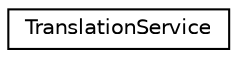 digraph "Graphical Class Hierarchy"
{
  edge [fontname="Helvetica",fontsize="10",labelfontname="Helvetica",labelfontsize="10"];
  node [fontname="Helvetica",fontsize="10",shape=record];
  rankdir="LR";
  Node1 [label="TranslationService",height=0.2,width=0.4,color="black", fillcolor="white", style="filled",URL="$classTranslationService.html",tooltip="Service used to translate input search query to regular expression. "];
}
